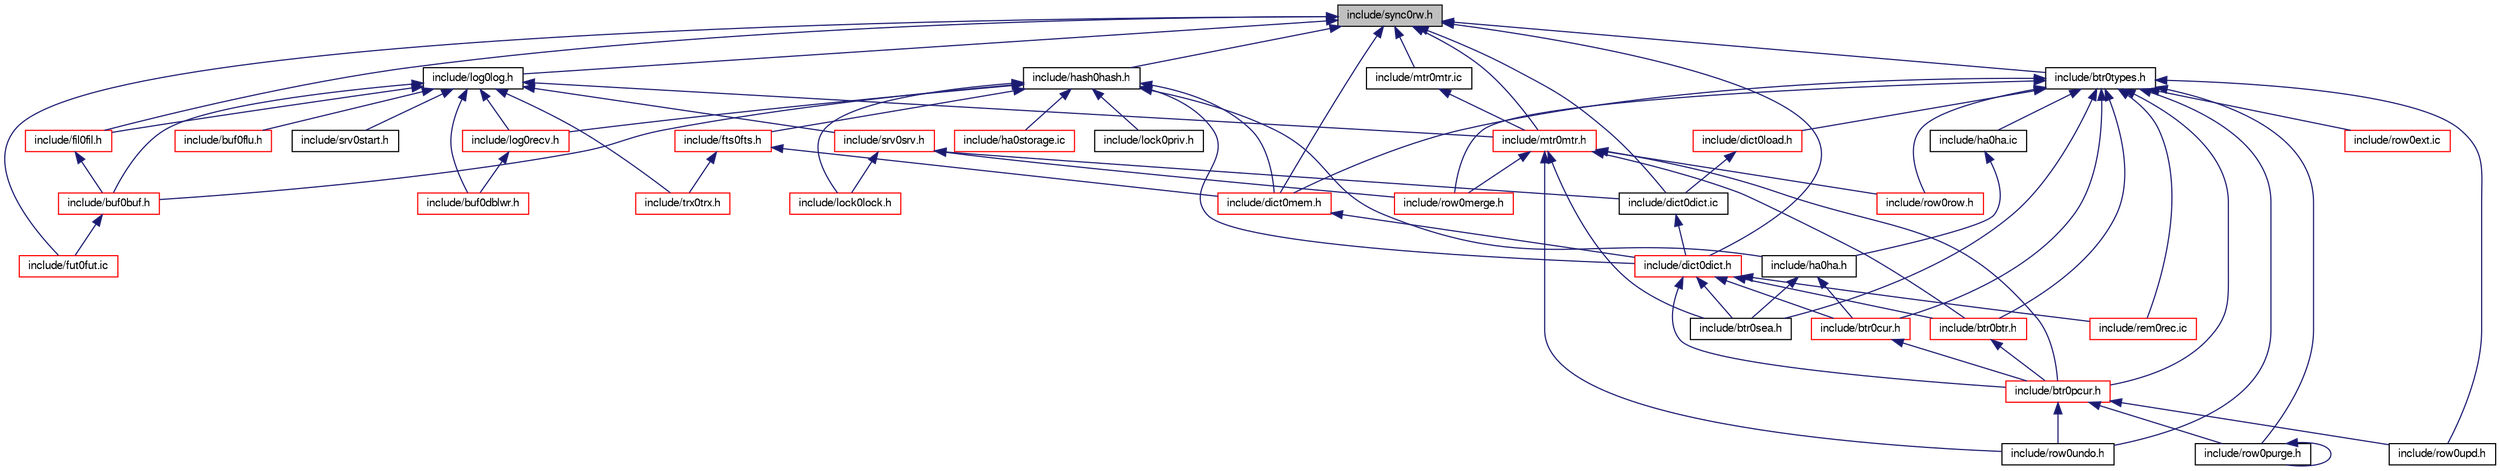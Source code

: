 digraph "include/sync0rw.h"
{
  bgcolor="transparent";
  edge [fontname="FreeSans",fontsize="10",labelfontname="FreeSans",labelfontsize="10"];
  node [fontname="FreeSans",fontsize="10",shape=record];
  Node1 [label="include/sync0rw.h",height=0.2,width=0.4,color="black", fillcolor="grey75", style="filled" fontcolor="black"];
  Node1 -> Node2 [dir="back",color="midnightblue",fontsize="10",style="solid",fontname="FreeSans"];
  Node2 [label="include/log0log.h",height=0.2,width=0.4,color="black",URL="$log0log_8h.html"];
  Node2 -> Node3 [dir="back",color="midnightblue",fontsize="10",style="solid",fontname="FreeSans"];
  Node3 [label="include/trx0trx.h",height=0.2,width=0.4,color="red",URL="$trx0trx_8h.html"];
  Node2 -> Node4 [dir="back",color="midnightblue",fontsize="10",style="solid",fontname="FreeSans"];
  Node4 [label="include/mtr0mtr.h",height=0.2,width=0.4,color="red",URL="$mtr0mtr_8h.html"];
  Node4 -> Node5 [dir="back",color="midnightblue",fontsize="10",style="solid",fontname="FreeSans"];
  Node5 [label="include/btr0btr.h",height=0.2,width=0.4,color="red",URL="$btr0btr_8h.html"];
  Node5 -> Node6 [dir="back",color="midnightblue",fontsize="10",style="solid",fontname="FreeSans"];
  Node6 [label="include/btr0pcur.h",height=0.2,width=0.4,color="red",URL="$btr0pcur_8h.html"];
  Node6 -> Node7 [dir="back",color="midnightblue",fontsize="10",style="solid",fontname="FreeSans"];
  Node7 [label="include/row0purge.h",height=0.2,width=0.4,color="black",URL="$row0purge_8h.html"];
  Node7 -> Node7 [dir="back",color="midnightblue",fontsize="10",style="solid",fontname="FreeSans"];
  Node6 -> Node8 [dir="back",color="midnightblue",fontsize="10",style="solid",fontname="FreeSans"];
  Node8 [label="include/row0undo.h",height=0.2,width=0.4,color="black",URL="$row0undo_8h.html"];
  Node6 -> Node9 [dir="back",color="midnightblue",fontsize="10",style="solid",fontname="FreeSans"];
  Node9 [label="include/row0upd.h",height=0.2,width=0.4,color="black",URL="$row0upd_8h.html"];
  Node4 -> Node6 [dir="back",color="midnightblue",fontsize="10",style="solid",fontname="FreeSans"];
  Node4 -> Node10 [dir="back",color="midnightblue",fontsize="10",style="solid",fontname="FreeSans"];
  Node10 [label="include/btr0sea.h",height=0.2,width=0.4,color="black",URL="$btr0sea_8h.html"];
  Node4 -> Node11 [dir="back",color="midnightblue",fontsize="10",style="solid",fontname="FreeSans"];
  Node11 [label="include/row0row.h",height=0.2,width=0.4,color="red",URL="$row0row_8h.html"];
  Node4 -> Node12 [dir="back",color="midnightblue",fontsize="10",style="solid",fontname="FreeSans"];
  Node12 [label="include/row0merge.h",height=0.2,width=0.4,color="red",URL="$row0merge_8h.html"];
  Node4 -> Node8 [dir="back",color="midnightblue",fontsize="10",style="solid",fontname="FreeSans"];
  Node2 -> Node13 [dir="back",color="midnightblue",fontsize="10",style="solid",fontname="FreeSans"];
  Node13 [label="include/fil0fil.h",height=0.2,width=0.4,color="red",URL="$fil0fil_8h.html"];
  Node13 -> Node14 [dir="back",color="midnightblue",fontsize="10",style="solid",fontname="FreeSans"];
  Node14 [label="include/buf0buf.h",height=0.2,width=0.4,color="red",URL="$buf0buf_8h.html"];
  Node14 -> Node15 [dir="back",color="midnightblue",fontsize="10",style="solid",fontname="FreeSans"];
  Node15 [label="include/fut0fut.ic",height=0.2,width=0.4,color="red",URL="$fut0fut_8ic.html"];
  Node2 -> Node14 [dir="back",color="midnightblue",fontsize="10",style="solid",fontname="FreeSans"];
  Node2 -> Node16 [dir="back",color="midnightblue",fontsize="10",style="solid",fontname="FreeSans"];
  Node16 [label="include/buf0flu.h",height=0.2,width=0.4,color="red",URL="$buf0flu_8h.html"];
  Node2 -> Node17 [dir="back",color="midnightblue",fontsize="10",style="solid",fontname="FreeSans"];
  Node17 [label="include/srv0srv.h",height=0.2,width=0.4,color="red",URL="$srv0srv_8h.html"];
  Node17 -> Node18 [dir="back",color="midnightblue",fontsize="10",style="solid",fontname="FreeSans"];
  Node18 [label="include/dict0dict.ic",height=0.2,width=0.4,color="black",URL="$dict0dict_8ic.html"];
  Node18 -> Node19 [dir="back",color="midnightblue",fontsize="10",style="solid",fontname="FreeSans"];
  Node19 [label="include/dict0dict.h",height=0.2,width=0.4,color="red",URL="$dict0dict_8h.html"];
  Node19 -> Node20 [dir="back",color="midnightblue",fontsize="10",style="solid",fontname="FreeSans"];
  Node20 [label="include/rem0rec.ic",height=0.2,width=0.4,color="red",URL="$rem0rec_8ic.html"];
  Node19 -> Node5 [dir="back",color="midnightblue",fontsize="10",style="solid",fontname="FreeSans"];
  Node19 -> Node21 [dir="back",color="midnightblue",fontsize="10",style="solid",fontname="FreeSans"];
  Node21 [label="include/btr0cur.h",height=0.2,width=0.4,color="red",URL="$btr0cur_8h.html"];
  Node21 -> Node6 [dir="back",color="midnightblue",fontsize="10",style="solid",fontname="FreeSans"];
  Node19 -> Node6 [dir="back",color="midnightblue",fontsize="10",style="solid",fontname="FreeSans"];
  Node19 -> Node10 [dir="back",color="midnightblue",fontsize="10",style="solid",fontname="FreeSans"];
  Node17 -> Node22 [dir="back",color="midnightblue",fontsize="10",style="solid",fontname="FreeSans"];
  Node22 [label="include/lock0lock.h",height=0.2,width=0.4,color="red",URL="$lock0lock_8h.html"];
  Node17 -> Node12 [dir="back",color="midnightblue",fontsize="10",style="solid",fontname="FreeSans"];
  Node2 -> Node23 [dir="back",color="midnightblue",fontsize="10",style="solid",fontname="FreeSans"];
  Node23 [label="include/buf0dblwr.h",height=0.2,width=0.4,color="red",URL="$buf0dblwr_8h.html"];
  Node2 -> Node24 [dir="back",color="midnightblue",fontsize="10",style="solid",fontname="FreeSans"];
  Node24 [label="include/log0recv.h",height=0.2,width=0.4,color="red",URL="$log0recv_8h.html"];
  Node24 -> Node23 [dir="back",color="midnightblue",fontsize="10",style="solid",fontname="FreeSans"];
  Node2 -> Node25 [dir="back",color="midnightblue",fontsize="10",style="solid",fontname="FreeSans"];
  Node25 [label="include/srv0start.h",height=0.2,width=0.4,color="black",URL="$srv0start_8h.html"];
  Node1 -> Node4 [dir="back",color="midnightblue",fontsize="10",style="solid",fontname="FreeSans"];
  Node1 -> Node26 [dir="back",color="midnightblue",fontsize="10",style="solid",fontname="FreeSans"];
  Node26 [label="include/mtr0mtr.ic",height=0.2,width=0.4,color="black",URL="$mtr0mtr_8ic.html"];
  Node26 -> Node4 [dir="back",color="midnightblue",fontsize="10",style="solid",fontname="FreeSans"];
  Node1 -> Node27 [dir="back",color="midnightblue",fontsize="10",style="solid",fontname="FreeSans"];
  Node27 [label="include/hash0hash.h",height=0.2,width=0.4,color="black",URL="$hash0hash_8h.html"];
  Node27 -> Node28 [dir="back",color="midnightblue",fontsize="10",style="solid",fontname="FreeSans"];
  Node28 [label="include/fts0fts.h",height=0.2,width=0.4,color="red",URL="$fts0fts_8h.html"];
  Node28 -> Node3 [dir="back",color="midnightblue",fontsize="10",style="solid",fontname="FreeSans"];
  Node28 -> Node29 [dir="back",color="midnightblue",fontsize="10",style="solid",fontname="FreeSans"];
  Node29 [label="include/dict0mem.h",height=0.2,width=0.4,color="red",URL="$dict0mem_8h.html"];
  Node29 -> Node19 [dir="back",color="midnightblue",fontsize="10",style="solid",fontname="FreeSans"];
  Node27 -> Node14 [dir="back",color="midnightblue",fontsize="10",style="solid",fontname="FreeSans"];
  Node27 -> Node24 [dir="back",color="midnightblue",fontsize="10",style="solid",fontname="FreeSans"];
  Node27 -> Node29 [dir="back",color="midnightblue",fontsize="10",style="solid",fontname="FreeSans"];
  Node27 -> Node19 [dir="back",color="midnightblue",fontsize="10",style="solid",fontname="FreeSans"];
  Node27 -> Node30 [dir="back",color="midnightblue",fontsize="10",style="solid",fontname="FreeSans"];
  Node30 [label="include/ha0ha.h",height=0.2,width=0.4,color="black",URL="$ha0ha_8h.html"];
  Node30 -> Node21 [dir="back",color="midnightblue",fontsize="10",style="solid",fontname="FreeSans"];
  Node30 -> Node10 [dir="back",color="midnightblue",fontsize="10",style="solid",fontname="FreeSans"];
  Node27 -> Node31 [dir="back",color="midnightblue",fontsize="10",style="solid",fontname="FreeSans"];
  Node31 [label="include/ha0storage.ic",height=0.2,width=0.4,color="red",URL="$ha0storage_8ic.html"];
  Node27 -> Node22 [dir="back",color="midnightblue",fontsize="10",style="solid",fontname="FreeSans"];
  Node27 -> Node32 [dir="back",color="midnightblue",fontsize="10",style="solid",fontname="FreeSans"];
  Node32 [label="include/lock0priv.h",height=0.2,width=0.4,color="black",URL="$lock0priv_8h.html"];
  Node1 -> Node13 [dir="back",color="midnightblue",fontsize="10",style="solid",fontname="FreeSans"];
  Node1 -> Node15 [dir="back",color="midnightblue",fontsize="10",style="solid",fontname="FreeSans"];
  Node1 -> Node33 [dir="back",color="midnightblue",fontsize="10",style="solid",fontname="FreeSans"];
  Node33 [label="include/btr0types.h",height=0.2,width=0.4,color="black",URL="$btr0types_8h.html"];
  Node33 -> Node29 [dir="back",color="midnightblue",fontsize="10",style="solid",fontname="FreeSans"];
  Node33 -> Node34 [dir="back",color="midnightblue",fontsize="10",style="solid",fontname="FreeSans"];
  Node34 [label="include/dict0load.h",height=0.2,width=0.4,color="red",URL="$dict0load_8h.html"];
  Node34 -> Node18 [dir="back",color="midnightblue",fontsize="10",style="solid",fontname="FreeSans"];
  Node33 -> Node20 [dir="back",color="midnightblue",fontsize="10",style="solid",fontname="FreeSans"];
  Node33 -> Node5 [dir="back",color="midnightblue",fontsize="10",style="solid",fontname="FreeSans"];
  Node33 -> Node21 [dir="back",color="midnightblue",fontsize="10",style="solid",fontname="FreeSans"];
  Node33 -> Node35 [dir="back",color="midnightblue",fontsize="10",style="solid",fontname="FreeSans"];
  Node35 [label="include/ha0ha.ic",height=0.2,width=0.4,color="black",URL="$ha0ha_8ic.html"];
  Node35 -> Node30 [dir="back",color="midnightblue",fontsize="10",style="solid",fontname="FreeSans"];
  Node33 -> Node6 [dir="back",color="midnightblue",fontsize="10",style="solid",fontname="FreeSans"];
  Node33 -> Node10 [dir="back",color="midnightblue",fontsize="10",style="solid",fontname="FreeSans"];
  Node33 -> Node11 [dir="back",color="midnightblue",fontsize="10",style="solid",fontname="FreeSans"];
  Node33 -> Node36 [dir="back",color="midnightblue",fontsize="10",style="solid",fontname="FreeSans"];
  Node36 [label="include/row0ext.ic",height=0.2,width=0.4,color="red",URL="$row0ext_8ic.html"];
  Node33 -> Node12 [dir="back",color="midnightblue",fontsize="10",style="solid",fontname="FreeSans"];
  Node33 -> Node7 [dir="back",color="midnightblue",fontsize="10",style="solid",fontname="FreeSans"];
  Node33 -> Node8 [dir="back",color="midnightblue",fontsize="10",style="solid",fontname="FreeSans"];
  Node33 -> Node9 [dir="back",color="midnightblue",fontsize="10",style="solid",fontname="FreeSans"];
  Node1 -> Node29 [dir="back",color="midnightblue",fontsize="10",style="solid",fontname="FreeSans"];
  Node1 -> Node19 [dir="back",color="midnightblue",fontsize="10",style="solid",fontname="FreeSans"];
  Node1 -> Node18 [dir="back",color="midnightblue",fontsize="10",style="solid",fontname="FreeSans"];
}
